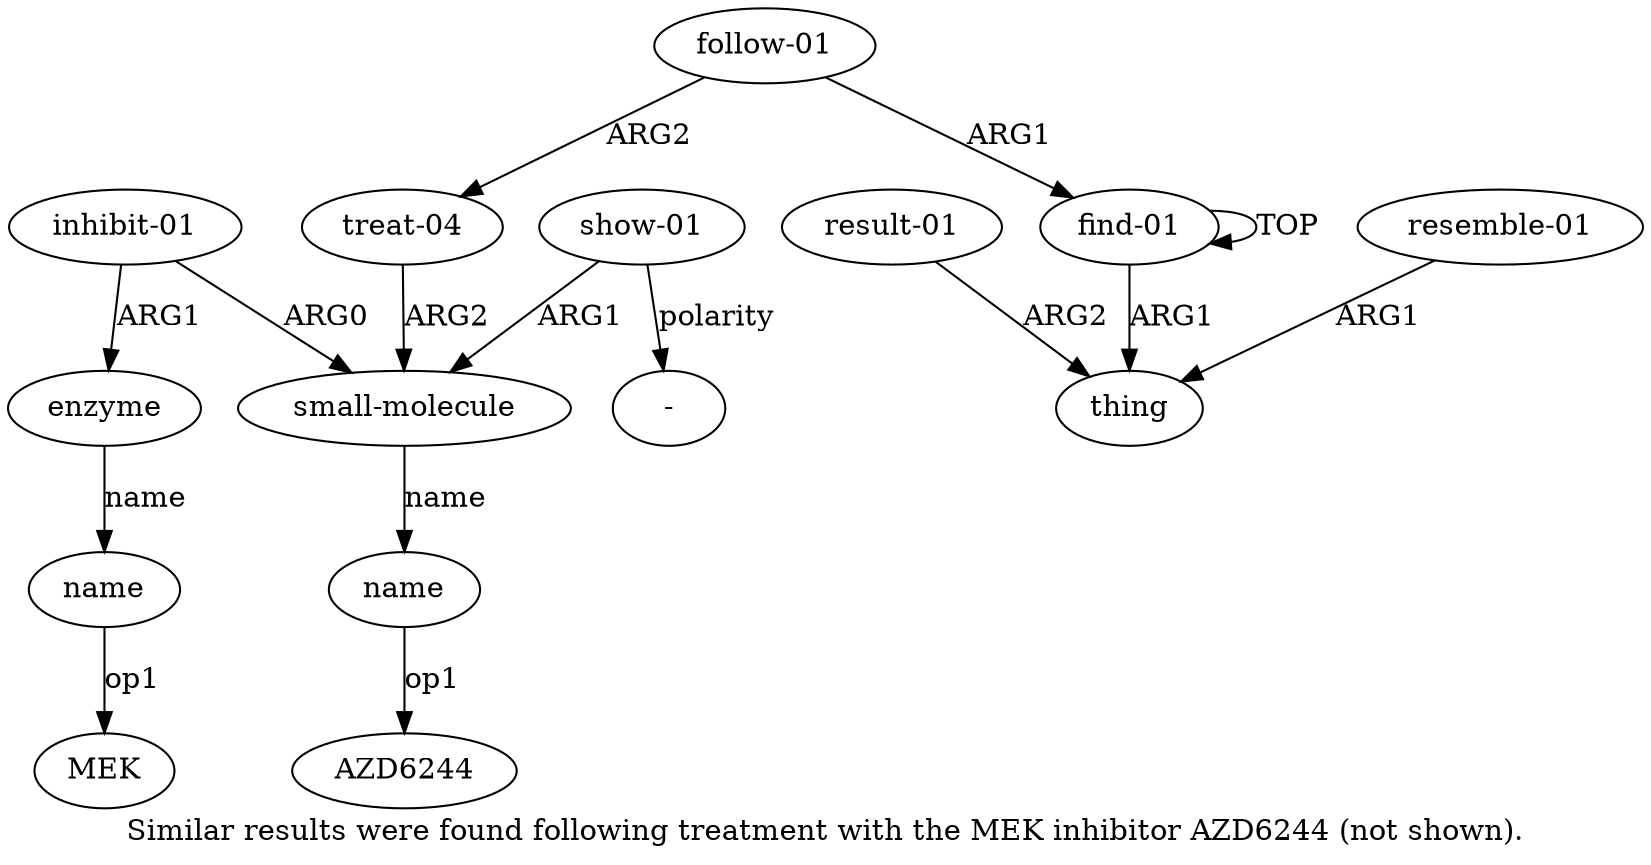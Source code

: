 digraph  {
	graph [label="Similar results were found following treatment with the MEK inhibitor AZD6244 (not shown)."];
	node [label="\N"];
	"a10 MEK"	 [color=black,
		gold_ind=-1,
		gold_label=MEK,
		label=MEK,
		test_ind=-1,
		test_label=MEK];
	a11	 [color=black,
		gold_ind=11,
		gold_label="show-01",
		label="show-01",
		test_ind=11,
		test_label="show-01"];
	"a11 -"	 [color=black,
		gold_ind=-1,
		gold_label="-",
		label="-",
		test_ind=-1,
		test_label="-"];
	a11 -> "a11 -" [key=0,
	color=black,
	gold_label=polarity,
	label=polarity,
	test_label=polarity];
a6 [color=black,
	gold_ind=6,
	gold_label="small-molecule",
	label="small-molecule",
	test_ind=6,
	test_label="small-molecule"];
a11 -> a6 [key=0,
color=black,
gold_label=ARG1,
label=ARG1,
test_label=ARG1];
a10 [color=black,
gold_ind=10,
gold_label=name,
label=name,
test_ind=10,
test_label=name];
a10 -> "a10 MEK" [key=0,
color=black,
gold_label=op1,
label=op1,
test_label=op1];
"a7 AZD6244" [color=black,
gold_ind=-1,
gold_label=AZD6244,
label=AZD6244,
test_ind=-1,
test_label=AZD6244];
a1 [color=black,
gold_ind=1,
gold_label=thing,
label=thing,
test_ind=1,
test_label=thing];
a0 [color=black,
gold_ind=0,
gold_label="find-01",
label="find-01",
test_ind=0,
test_label="find-01"];
a0 -> a1 [key=0,
color=black,
gold_label=ARG1,
label=ARG1,
test_label=ARG1];
a0 -> a0 [key=0,
color=black,
gold_label=TOP,
label=TOP,
test_label=TOP];
a3 [color=black,
gold_ind=3,
gold_label="resemble-01",
label="resemble-01",
test_ind=3,
test_label="resemble-01"];
a3 -> a1 [key=0,
color=black,
gold_label=ARG1,
label=ARG1,
test_label=ARG1];
a2 [color=black,
gold_ind=2,
gold_label="result-01",
label="result-01",
test_ind=2,
test_label="result-01"];
a2 -> a1 [key=0,
color=black,
gold_label=ARG2,
label=ARG2,
test_label=ARG2];
a5 [color=black,
gold_ind=5,
gold_label="treat-04",
label="treat-04",
test_ind=5,
test_label="treat-04"];
a5 -> a6 [key=0,
color=black,
gold_label=ARG2,
label=ARG2,
test_label=ARG2];
a4 [color=black,
gold_ind=4,
gold_label="follow-01",
label="follow-01",
test_ind=4,
test_label="follow-01"];
a4 -> a0 [key=0,
color=black,
gold_label=ARG1,
label=ARG1,
test_label=ARG1];
a4 -> a5 [key=0,
color=black,
gold_label=ARG2,
label=ARG2,
test_label=ARG2];
a7 [color=black,
gold_ind=7,
gold_label=name,
label=name,
test_ind=7,
test_label=name];
a7 -> "a7 AZD6244" [key=0,
color=black,
gold_label=op1,
label=op1,
test_label=op1];
a6 -> a7 [key=0,
color=black,
gold_label=name,
label=name,
test_label=name];
a9 [color=black,
gold_ind=9,
gold_label=enzyme,
label=enzyme,
test_ind=9,
test_label=enzyme];
a9 -> a10 [key=0,
color=black,
gold_label=name,
label=name,
test_label=name];
a8 [color=black,
gold_ind=8,
gold_label="inhibit-01",
label="inhibit-01",
test_ind=8,
test_label="inhibit-01"];
a8 -> a6 [key=0,
color=black,
gold_label=ARG0,
label=ARG0,
test_label=ARG0];
a8 -> a9 [key=0,
color=black,
gold_label=ARG1,
label=ARG1,
test_label=ARG1];
}

